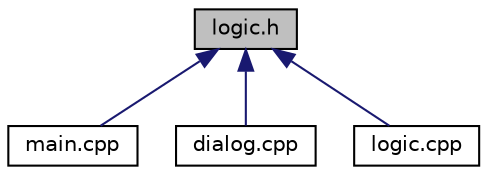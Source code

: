 digraph "logic.h"
{
 // LATEX_PDF_SIZE
  edge [fontname="Helvetica",fontsize="10",labelfontname="Helvetica",labelfontsize="10"];
  node [fontname="Helvetica",fontsize="10",shape=record];
  Node1 [label="logic.h",height=0.2,width=0.4,color="black", fillcolor="grey75", style="filled", fontcolor="black",tooltip="Заголовочный файл, содержащий логическую функцию поиска слова в строке"];
  Node1 -> Node2 [dir="back",color="midnightblue",fontsize="10",style="solid",fontname="Helvetica"];
  Node2 [label="main.cpp",height=0.2,width=0.4,color="black", fillcolor="white", style="filled",URL="$main_8cpp_source.html",tooltip=" "];
  Node1 -> Node3 [dir="back",color="midnightblue",fontsize="10",style="solid",fontname="Helvetica"];
  Node3 [label="dialog.cpp",height=0.2,width=0.4,color="black", fillcolor="white", style="filled",URL="$dialog_8cpp_source.html",tooltip=" "];
  Node1 -> Node4 [dir="back",color="midnightblue",fontsize="10",style="solid",fontname="Helvetica"];
  Node4 [label="logic.cpp",height=0.2,width=0.4,color="black", fillcolor="white", style="filled",URL="$logic_8cpp_source.html",tooltip=" "];
}
